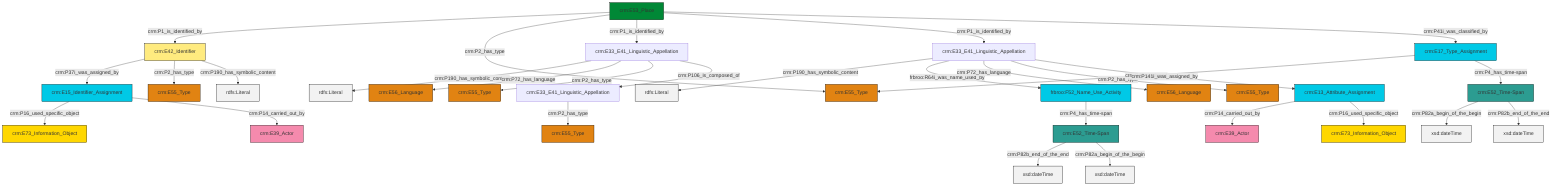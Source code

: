 graph TD
classDef Literal fill:#f2f2f2,stroke:#000000;
classDef CRM_Entity fill:#FFFFFF,stroke:#000000;
classDef Temporal_Entity fill:#00C9E6, stroke:#000000;
classDef Type fill:#E18312, stroke:#000000;
classDef Time-Span fill:#2C9C91, stroke:#000000;
classDef Appellation fill:#FFEB7F, stroke:#000000;
classDef Place fill:#008836, stroke:#000000;
classDef Persistent_Item fill:#B266B2, stroke:#000000;
classDef Conceptual_Object fill:#FFD700, stroke:#000000;
classDef Physical_Thing fill:#D2B48C, stroke:#000000;
classDef Actor fill:#f58aad, stroke:#000000;
classDef PC_Classes fill:#4ce600, stroke:#000000;
classDef Multi fill:#cccccc,stroke:#000000;

0["crm:E15_Identifier_Assignment"]:::Temporal_Entity -->|crm:P16_used_specific_object| 1["crm:E73_Information_Object"]:::Conceptual_Object
4["crm:E13_Attribute_Assignment"]:::Temporal_Entity -->|crm:P14_carried_out_by| 5["crm:E39_Actor"]:::Actor
6["crm:E33_E41_Linguistic_Appellation"]:::Default -->|crm:P190_has_symbolic_content| 7[rdfs:Literal]:::Literal
2["crm:E53_Place"]:::Place -->|crm:P1_is_identified_by| 8["crm:E42_Identifier"]:::Appellation
8["crm:E42_Identifier"]:::Appellation -->|crm:P37i_was_assigned_by| 0["crm:E15_Identifier_Assignment"]:::Temporal_Entity
6["crm:E33_E41_Linguistic_Appellation"]:::Default -->|frbroo:R64i_was_name_used_by| 11["frbroo:F52_Name_Use_Activity"]:::Temporal_Entity
12["crm:E33_E41_Linguistic_Appellation"]:::Default -->|crm:P190_has_symbolic_content| 13[rdfs:Literal]:::Literal
6["crm:E33_E41_Linguistic_Appellation"]:::Default -->|crm:P72_has_language| 16["crm:E56_Language"]:::Type
4["crm:E13_Attribute_Assignment"]:::Temporal_Entity -->|crm:P16_used_specific_object| 19["crm:E73_Information_Object"]:::Conceptual_Object
2["crm:E53_Place"]:::Place -->|crm:P2_has_type| 20["crm:E55_Type"]:::Type
8["crm:E42_Identifier"]:::Appellation -->|crm:P2_has_type| 21["crm:E55_Type"]:::Type
12["crm:E33_E41_Linguistic_Appellation"]:::Default -->|crm:P72_has_language| 22["crm:E56_Language"]:::Type
23["crm:E52_Time-Span"]:::Time-Span -->|crm:P82a_begin_of_the_begin| 24[xsd:dateTime]:::Literal
11["frbroo:F52_Name_Use_Activity"]:::Temporal_Entity -->|crm:P4_has_time-span| 9["crm:E52_Time-Span"]:::Time-Span
2["crm:E53_Place"]:::Place -->|crm:P1_is_identified_by| 12["crm:E33_E41_Linguistic_Appellation"]:::Default
6["crm:E33_E41_Linguistic_Appellation"]:::Default -->|crm:P2_has_type| 14["crm:E55_Type"]:::Type
8["crm:E42_Identifier"]:::Appellation -->|crm:P190_has_symbolic_content| 27[rdfs:Literal]:::Literal
12["crm:E33_E41_Linguistic_Appellation"]:::Default -->|crm:P2_has_type| 28["crm:E55_Type"]:::Type
9["crm:E52_Time-Span"]:::Time-Span -->|crm:P82b_end_of_the_end| 29[xsd:dateTime]:::Literal
17["crm:E17_Type_Assignment"]:::Temporal_Entity -->|crm:P42_assigned| 20["crm:E55_Type"]:::Type
17["crm:E17_Type_Assignment"]:::Temporal_Entity -->|crm:P4_has_time-span| 23["crm:E52_Time-Span"]:::Time-Span
9["crm:E52_Time-Span"]:::Time-Span -->|crm:P82a_begin_of_the_begin| 37[xsd:dateTime]:::Literal
34["crm:E33_E41_Linguistic_Appellation"]:::Default -->|crm:P2_has_type| 32["crm:E55_Type"]:::Type
6["crm:E33_E41_Linguistic_Appellation"]:::Default -->|crm:P141i_was_assigned_by| 4["crm:E13_Attribute_Assignment"]:::Temporal_Entity
2["crm:E53_Place"]:::Place -->|crm:P1_is_identified_by| 6["crm:E33_E41_Linguistic_Appellation"]:::Default
2["crm:E53_Place"]:::Place -->|crm:P41i_was_classified_by| 17["crm:E17_Type_Assignment"]:::Temporal_Entity
0["crm:E15_Identifier_Assignment"]:::Temporal_Entity -->|crm:P14_carried_out_by| 25["crm:E39_Actor"]:::Actor
23["crm:E52_Time-Span"]:::Time-Span -->|crm:P82b_end_of_the_end| 51[xsd:dateTime]:::Literal
12["crm:E33_E41_Linguistic_Appellation"]:::Default -->|crm:P106_is_composed_of| 34["crm:E33_E41_Linguistic_Appellation"]:::Default